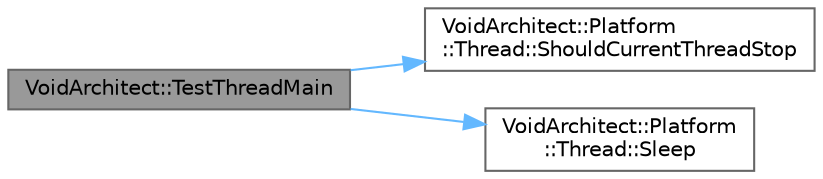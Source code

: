 digraph "VoidArchitect::TestThreadMain"
{
 // LATEX_PDF_SIZE
  bgcolor="transparent";
  edge [fontname=Helvetica,fontsize=10,labelfontname=Helvetica,labelfontsize=10];
  node [fontname=Helvetica,fontsize=10,shape=box,height=0.2,width=0.4];
  rankdir="LR";
  Node1 [id="Node000001",label="VoidArchitect::TestThreadMain",height=0.2,width=0.4,color="gray40", fillcolor="grey60", style="filled", fontcolor="black",tooltip=" "];
  Node1 -> Node2 [id="edge3_Node000001_Node000002",color="steelblue1",style="solid",tooltip=" "];
  Node2 [id="Node000002",label="VoidArchitect::Platform\l::Thread::ShouldCurrentThreadStop",height=0.2,width=0.4,color="grey40", fillcolor="white", style="filled",URL="$class_void_architect_1_1_platform_1_1_thread.html#ac7b01b02275a9f02b029bb9f5e8d3511",tooltip=" "];
  Node1 -> Node3 [id="edge4_Node000001_Node000003",color="steelblue1",style="solid",tooltip=" "];
  Node3 [id="Node000003",label="VoidArchitect::Platform\l::Thread::Sleep",height=0.2,width=0.4,color="grey40", fillcolor="white", style="filled",URL="$class_void_architect_1_1_platform_1_1_thread.html#ace93d361c55001fedf64088ad8584234",tooltip=" "];
}
